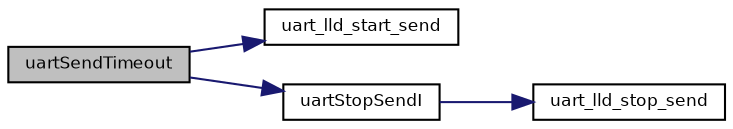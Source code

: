 digraph "uartSendTimeout"
{
  bgcolor="transparent";
  edge [fontname="Helvetica",fontsize="8",labelfontname="Helvetica",labelfontsize="8"];
  node [fontname="Helvetica",fontsize="8",shape=record];
  rankdir="LR";
  Node65 [label="uartSendTimeout",height=0.2,width=0.4,color="black", fillcolor="grey75", style="filled", fontcolor="black"];
  Node65 -> Node66 [color="midnightblue",fontsize="8",style="solid",fontname="Helvetica"];
  Node66 [label="uart_lld_start_send",height=0.2,width=0.4,color="black",URL="$group___u_a_r_t.html#ga1e25c8da94128f260d3d8683db114326",tooltip="Starts a transmission on the UART peripheral. "];
  Node65 -> Node67 [color="midnightblue",fontsize="8",style="solid",fontname="Helvetica"];
  Node67 [label="uartStopSendI",height=0.2,width=0.4,color="black",URL="$group___u_a_r_t.html#gaedd13992b5f0fe148c77dc88c5b2e5c2",tooltip="Stops any ongoing transmission. "];
  Node67 -> Node68 [color="midnightblue",fontsize="8",style="solid",fontname="Helvetica"];
  Node68 [label="uart_lld_stop_send",height=0.2,width=0.4,color="black",URL="$group___u_a_r_t.html#gaec269894b7a38cc224a92469728dac28",tooltip="Stops any ongoing transmission. "];
}
